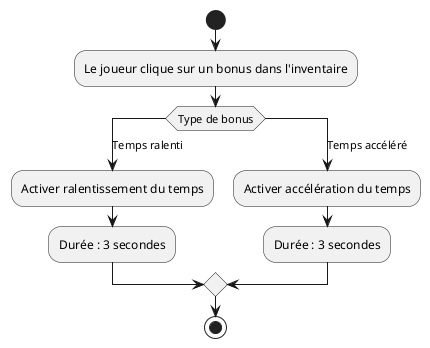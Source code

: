 @startuml sub-activation-bonus

start
:Le joueur clique sur un bonus dans l'inventaire;
switch (Type de bonus)
  case (Temps ralenti)
    :Activer ralentissement du temps;
    :Durée : 3 secondes;
  case (Temps accéléré)
    :Activer accélération du temps;
    :Durée : 3 secondes;
endswitch
stop

@enduml
